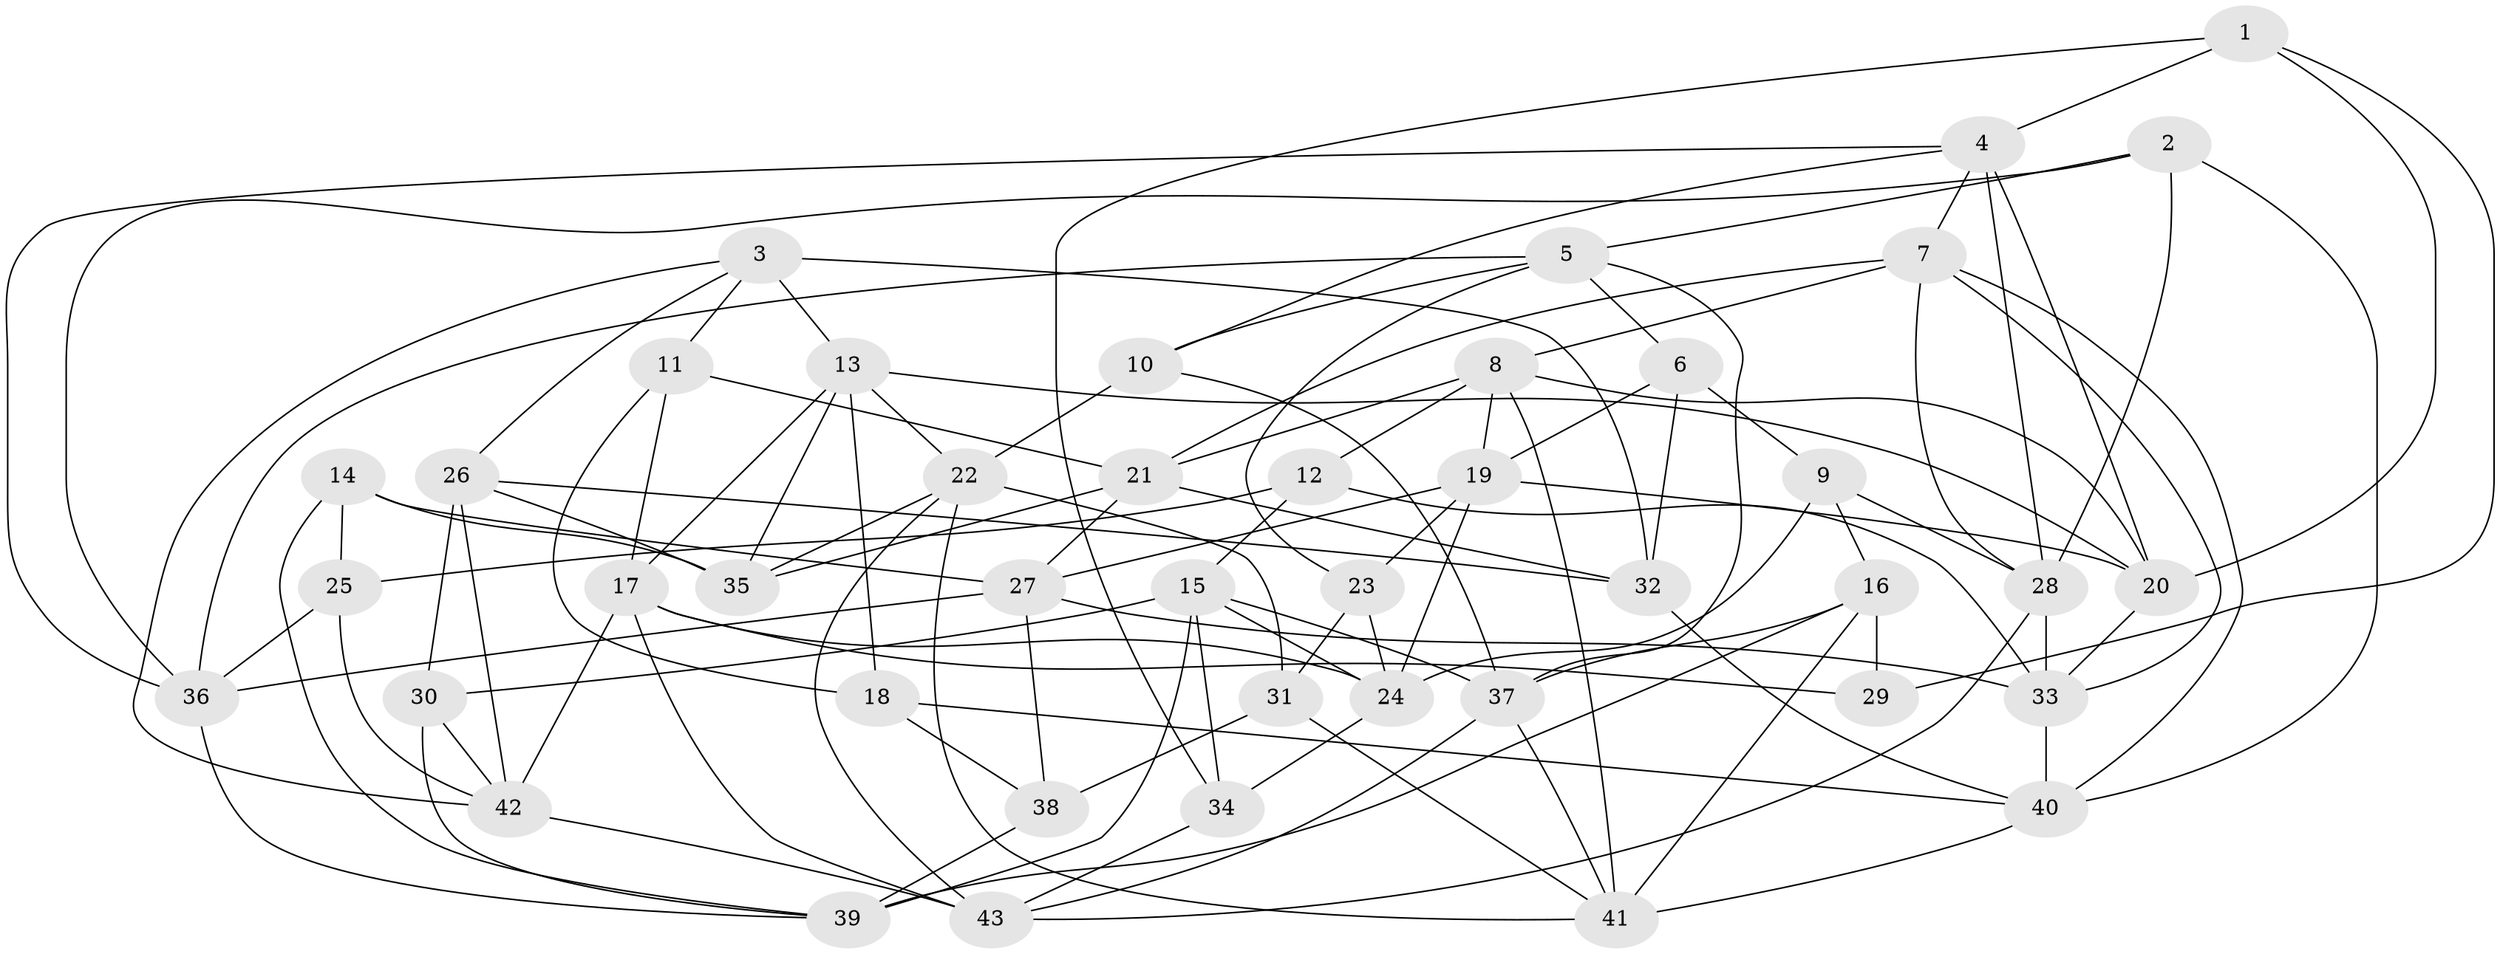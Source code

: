 // original degree distribution, {4: 1.0}
// Generated by graph-tools (version 1.1) at 2025/38/03/04/25 23:38:18]
// undirected, 43 vertices, 110 edges
graph export_dot {
  node [color=gray90,style=filled];
  1;
  2;
  3;
  4;
  5;
  6;
  7;
  8;
  9;
  10;
  11;
  12;
  13;
  14;
  15;
  16;
  17;
  18;
  19;
  20;
  21;
  22;
  23;
  24;
  25;
  26;
  27;
  28;
  29;
  30;
  31;
  32;
  33;
  34;
  35;
  36;
  37;
  38;
  39;
  40;
  41;
  42;
  43;
  1 -- 4 [weight=1.0];
  1 -- 20 [weight=1.0];
  1 -- 29 [weight=1.0];
  1 -- 34 [weight=1.0];
  2 -- 5 [weight=1.0];
  2 -- 28 [weight=1.0];
  2 -- 36 [weight=1.0];
  2 -- 40 [weight=1.0];
  3 -- 11 [weight=1.0];
  3 -- 13 [weight=1.0];
  3 -- 26 [weight=1.0];
  3 -- 32 [weight=2.0];
  3 -- 42 [weight=1.0];
  4 -- 7 [weight=1.0];
  4 -- 10 [weight=1.0];
  4 -- 20 [weight=1.0];
  4 -- 28 [weight=1.0];
  4 -- 36 [weight=1.0];
  5 -- 6 [weight=1.0];
  5 -- 10 [weight=1.0];
  5 -- 23 [weight=1.0];
  5 -- 36 [weight=1.0];
  5 -- 37 [weight=1.0];
  6 -- 9 [weight=1.0];
  6 -- 19 [weight=1.0];
  6 -- 32 [weight=1.0];
  7 -- 8 [weight=1.0];
  7 -- 21 [weight=1.0];
  7 -- 28 [weight=1.0];
  7 -- 33 [weight=1.0];
  7 -- 40 [weight=1.0];
  8 -- 12 [weight=1.0];
  8 -- 19 [weight=1.0];
  8 -- 20 [weight=1.0];
  8 -- 21 [weight=1.0];
  8 -- 41 [weight=1.0];
  9 -- 16 [weight=1.0];
  9 -- 24 [weight=1.0];
  9 -- 28 [weight=1.0];
  10 -- 22 [weight=1.0];
  10 -- 37 [weight=1.0];
  11 -- 17 [weight=1.0];
  11 -- 18 [weight=1.0];
  11 -- 21 [weight=1.0];
  12 -- 15 [weight=1.0];
  12 -- 25 [weight=1.0];
  12 -- 33 [weight=1.0];
  13 -- 17 [weight=1.0];
  13 -- 18 [weight=1.0];
  13 -- 20 [weight=1.0];
  13 -- 22 [weight=1.0];
  13 -- 35 [weight=1.0];
  14 -- 25 [weight=1.0];
  14 -- 27 [weight=1.0];
  14 -- 35 [weight=1.0];
  14 -- 39 [weight=1.0];
  15 -- 24 [weight=1.0];
  15 -- 30 [weight=1.0];
  15 -- 34 [weight=1.0];
  15 -- 37 [weight=1.0];
  15 -- 39 [weight=1.0];
  16 -- 29 [weight=2.0];
  16 -- 37 [weight=1.0];
  16 -- 39 [weight=1.0];
  16 -- 41 [weight=1.0];
  17 -- 24 [weight=1.0];
  17 -- 29 [weight=1.0];
  17 -- 42 [weight=1.0];
  17 -- 43 [weight=1.0];
  18 -- 38 [weight=1.0];
  18 -- 40 [weight=1.0];
  19 -- 20 [weight=1.0];
  19 -- 23 [weight=1.0];
  19 -- 24 [weight=1.0];
  19 -- 27 [weight=1.0];
  20 -- 33 [weight=1.0];
  21 -- 27 [weight=1.0];
  21 -- 32 [weight=1.0];
  21 -- 35 [weight=1.0];
  22 -- 31 [weight=1.0];
  22 -- 35 [weight=1.0];
  22 -- 41 [weight=1.0];
  22 -- 43 [weight=1.0];
  23 -- 24 [weight=1.0];
  23 -- 31 [weight=1.0];
  24 -- 34 [weight=1.0];
  25 -- 36 [weight=1.0];
  25 -- 42 [weight=1.0];
  26 -- 30 [weight=1.0];
  26 -- 32 [weight=1.0];
  26 -- 35 [weight=2.0];
  26 -- 42 [weight=1.0];
  27 -- 33 [weight=1.0];
  27 -- 36 [weight=1.0];
  27 -- 38 [weight=1.0];
  28 -- 33 [weight=1.0];
  28 -- 43 [weight=1.0];
  30 -- 39 [weight=1.0];
  30 -- 42 [weight=1.0];
  31 -- 38 [weight=1.0];
  31 -- 41 [weight=1.0];
  32 -- 40 [weight=1.0];
  33 -- 40 [weight=1.0];
  34 -- 43 [weight=1.0];
  36 -- 39 [weight=1.0];
  37 -- 41 [weight=1.0];
  37 -- 43 [weight=1.0];
  38 -- 39 [weight=1.0];
  40 -- 41 [weight=1.0];
  42 -- 43 [weight=1.0];
}
